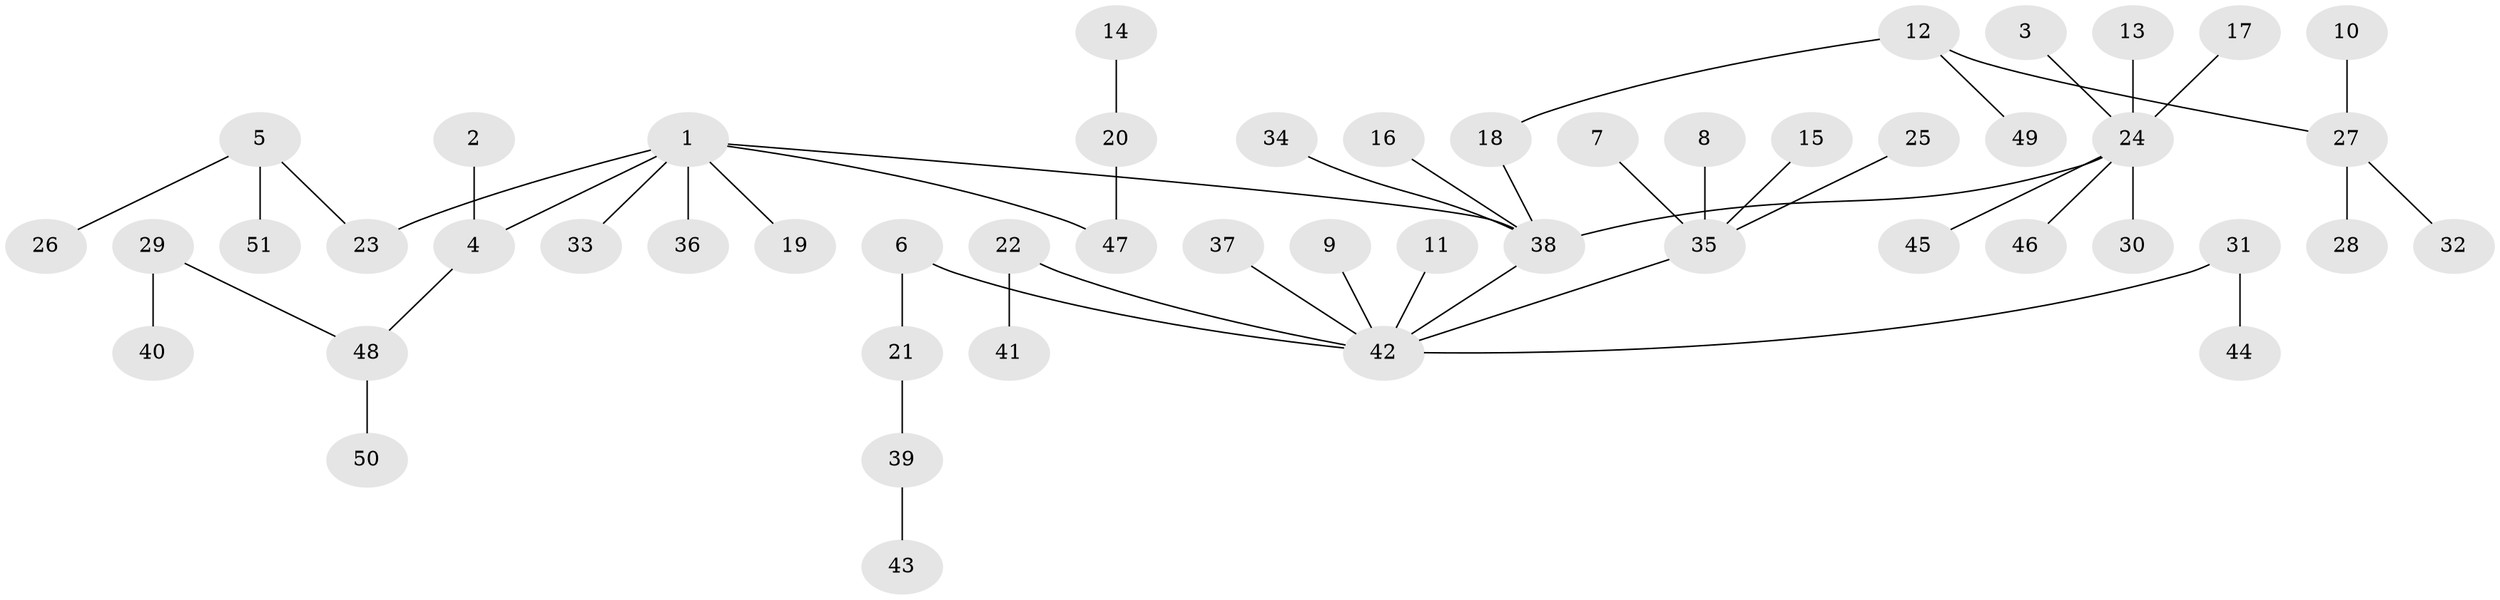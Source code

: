 // original degree distribution, {3: 0.1568627450980392, 4: 0.0784313725490196, 5: 0.0196078431372549, 7: 0.00980392156862745, 9: 0.00980392156862745, 1: 0.5098039215686274, 2: 0.21568627450980393}
// Generated by graph-tools (version 1.1) at 2025/26/03/09/25 03:26:23]
// undirected, 51 vertices, 50 edges
graph export_dot {
graph [start="1"]
  node [color=gray90,style=filled];
  1;
  2;
  3;
  4;
  5;
  6;
  7;
  8;
  9;
  10;
  11;
  12;
  13;
  14;
  15;
  16;
  17;
  18;
  19;
  20;
  21;
  22;
  23;
  24;
  25;
  26;
  27;
  28;
  29;
  30;
  31;
  32;
  33;
  34;
  35;
  36;
  37;
  38;
  39;
  40;
  41;
  42;
  43;
  44;
  45;
  46;
  47;
  48;
  49;
  50;
  51;
  1 -- 4 [weight=1.0];
  1 -- 19 [weight=1.0];
  1 -- 23 [weight=1.0];
  1 -- 33 [weight=1.0];
  1 -- 36 [weight=1.0];
  1 -- 38 [weight=1.0];
  1 -- 47 [weight=1.0];
  2 -- 4 [weight=1.0];
  3 -- 24 [weight=1.0];
  4 -- 48 [weight=1.0];
  5 -- 23 [weight=1.0];
  5 -- 26 [weight=1.0];
  5 -- 51 [weight=1.0];
  6 -- 21 [weight=1.0];
  6 -- 42 [weight=1.0];
  7 -- 35 [weight=1.0];
  8 -- 35 [weight=1.0];
  9 -- 42 [weight=1.0];
  10 -- 27 [weight=1.0];
  11 -- 42 [weight=1.0];
  12 -- 18 [weight=1.0];
  12 -- 27 [weight=1.0];
  12 -- 49 [weight=1.0];
  13 -- 24 [weight=1.0];
  14 -- 20 [weight=1.0];
  15 -- 35 [weight=1.0];
  16 -- 38 [weight=1.0];
  17 -- 24 [weight=1.0];
  18 -- 38 [weight=1.0];
  20 -- 47 [weight=1.0];
  21 -- 39 [weight=1.0];
  22 -- 41 [weight=1.0];
  22 -- 42 [weight=1.0];
  24 -- 30 [weight=1.0];
  24 -- 38 [weight=1.0];
  24 -- 45 [weight=1.0];
  24 -- 46 [weight=1.0];
  25 -- 35 [weight=1.0];
  27 -- 28 [weight=1.0];
  27 -- 32 [weight=1.0];
  29 -- 40 [weight=1.0];
  29 -- 48 [weight=1.0];
  31 -- 42 [weight=1.0];
  31 -- 44 [weight=1.0];
  34 -- 38 [weight=1.0];
  35 -- 42 [weight=1.0];
  37 -- 42 [weight=1.0];
  38 -- 42 [weight=1.0];
  39 -- 43 [weight=1.0];
  48 -- 50 [weight=1.0];
}
